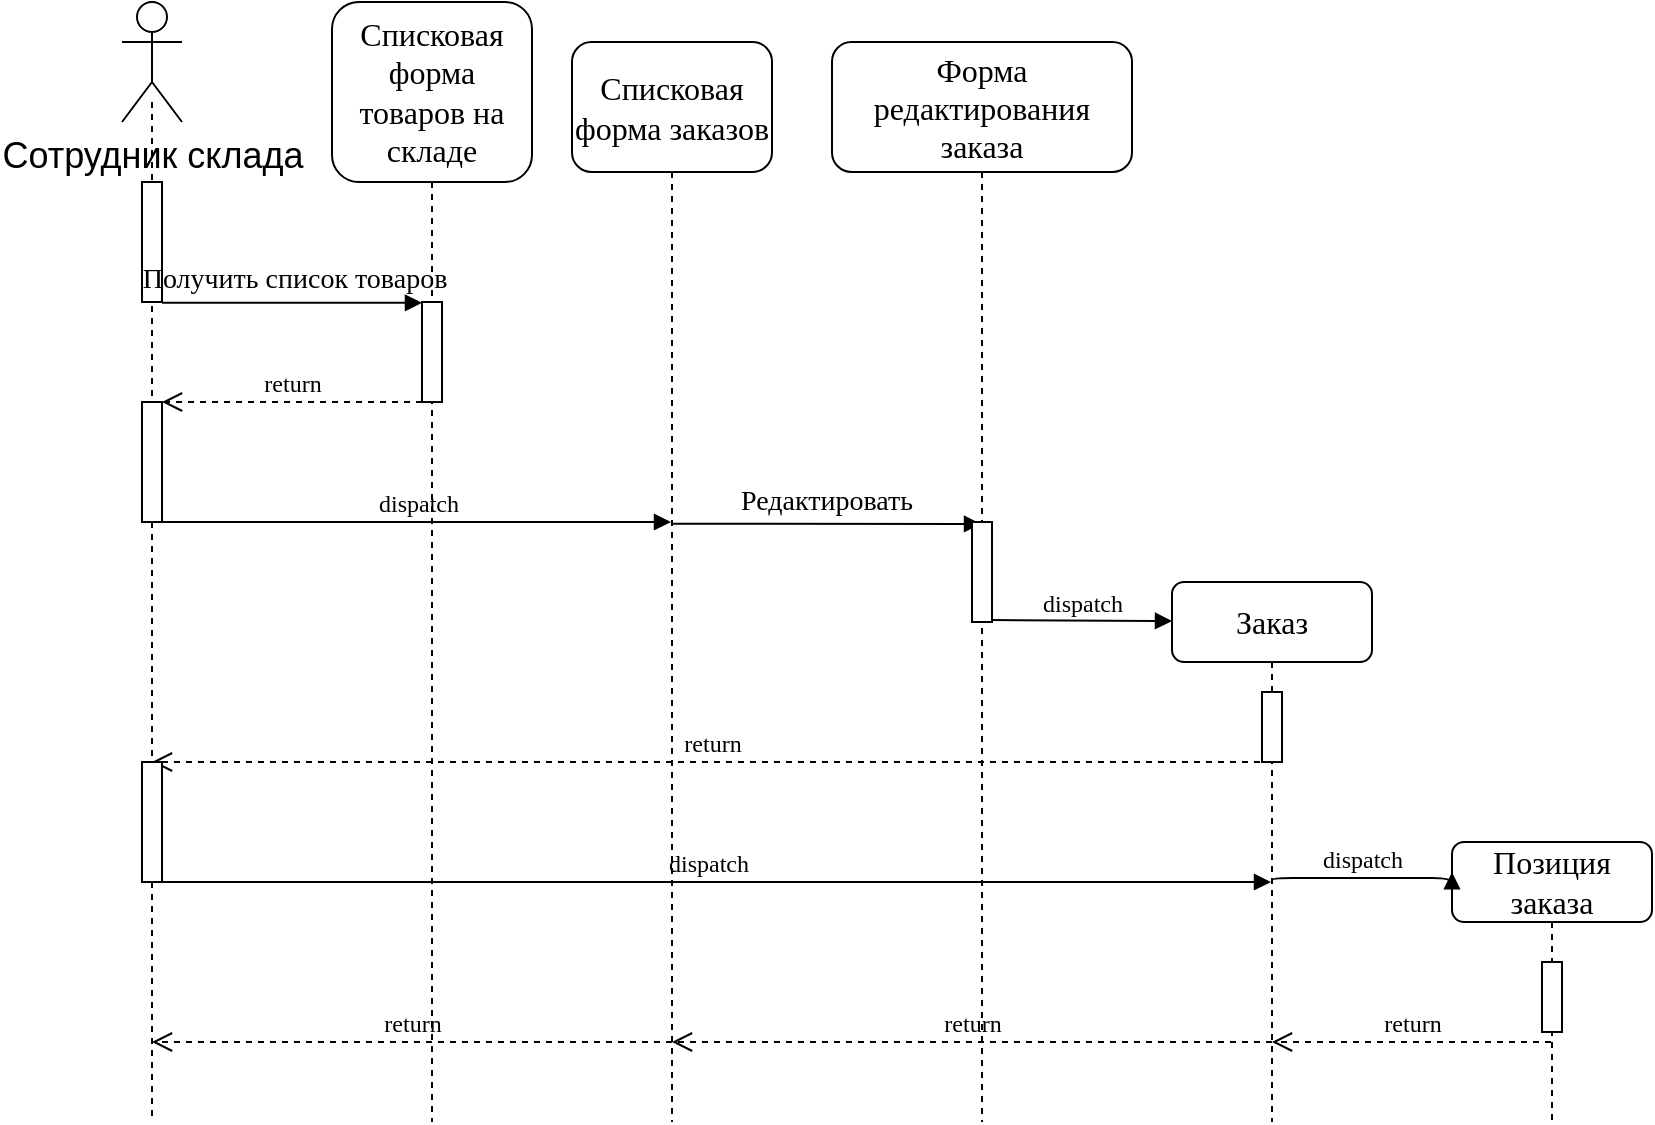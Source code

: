 <mxfile version="24.8.8">
  <diagram name="Page-1" id="13e1069c-82ec-6db2-03f1-153e76fe0fe0">
    <mxGraphModel dx="1497" dy="759" grid="0" gridSize="10" guides="1" tooltips="1" connect="1" arrows="1" fold="1" page="1" pageScale="1" pageWidth="1100" pageHeight="850" background="none" math="0" shadow="0">
      <root>
        <mxCell id="0" />
        <mxCell id="1" parent="0" />
        <mxCell id="7baba1c4bc27f4b0-2" value="&lt;font style=&quot;font-size: 16px;&quot;&gt;Списковая форма товаров на складе&lt;/font&gt;" style="shape=umlLifeline;perimeter=lifelinePerimeter;whiteSpace=wrap;html=1;container=1;collapsible=0;recursiveResize=0;outlineConnect=0;rounded=1;shadow=0;comic=0;labelBackgroundColor=none;strokeWidth=1;fontFamily=Verdana;fontSize=12;align=center;size=90;" parent="1" vertex="1">
          <mxGeometry x="240" y="30" width="100" height="560" as="geometry" />
        </mxCell>
        <mxCell id="7baba1c4bc27f4b0-10" value="" style="html=1;points=[];perimeter=orthogonalPerimeter;rounded=0;shadow=0;comic=0;labelBackgroundColor=none;strokeWidth=1;fontFamily=Verdana;fontSize=12;align=center;" parent="7baba1c4bc27f4b0-2" vertex="1">
          <mxGeometry x="45" y="150" width="10" height="50" as="geometry" />
        </mxCell>
        <mxCell id="v_tRV96tCVm9ABfFCvjV-24" value="return" style="html=1;verticalAlign=bottom;endArrow=open;dashed=1;endSize=8;labelBackgroundColor=none;fontFamily=Verdana;fontSize=12;edgeStyle=elbowEdgeStyle;elbow=vertical;" edge="1" parent="7baba1c4bc27f4b0-2" target="7baba1c4bc27f4b0-8">
          <mxGeometry relative="1" as="geometry">
            <mxPoint x="40" y="520" as="targetPoint" />
            <Array as="points">
              <mxPoint x="115" y="520" />
              <mxPoint x="145" y="520" />
            </Array>
            <mxPoint x="170" y="520" as="sourcePoint" />
          </mxGeometry>
        </mxCell>
        <mxCell id="7baba1c4bc27f4b0-3" value="&lt;font style=&quot;font-size: 16px;&quot;&gt;Списковая форма заказов&lt;/font&gt;" style="shape=umlLifeline;perimeter=lifelinePerimeter;whiteSpace=wrap;html=1;container=1;collapsible=0;recursiveResize=0;outlineConnect=0;rounded=1;shadow=0;comic=0;labelBackgroundColor=none;strokeWidth=1;fontFamily=Verdana;fontSize=12;align=center;size=65;" parent="1" vertex="1">
          <mxGeometry x="360" y="50" width="100" height="540" as="geometry" />
        </mxCell>
        <mxCell id="7baba1c4bc27f4b0-4" value="&lt;font style=&quot;font-size: 16px;&quot;&gt;Форма редактирования заказа&lt;/font&gt;" style="shape=umlLifeline;perimeter=lifelinePerimeter;whiteSpace=wrap;html=1;container=1;collapsible=0;recursiveResize=0;outlineConnect=0;rounded=1;shadow=0;comic=0;labelBackgroundColor=none;strokeWidth=1;fontFamily=Verdana;fontSize=12;align=center;size=65;" parent="1" vertex="1">
          <mxGeometry x="490" y="50" width="150" height="540" as="geometry" />
        </mxCell>
        <mxCell id="v_tRV96tCVm9ABfFCvjV-12" value="&lt;font style=&quot;font-size: 14px;&quot;&gt;Редактировать&lt;/font&gt;" style="html=1;verticalAlign=bottom;endArrow=block;labelBackgroundColor=none;fontFamily=Verdana;fontSize=12;edgeStyle=elbowEdgeStyle;elbow=vertical;" edge="1" parent="7baba1c4bc27f4b0-4" target="7baba1c4bc27f4b0-4">
          <mxGeometry relative="1" as="geometry">
            <mxPoint x="-80" y="240.86" as="sourcePoint" />
            <mxPoint x="70" y="240.43" as="targetPoint" />
          </mxGeometry>
        </mxCell>
        <mxCell id="v_tRV96tCVm9ABfFCvjV-13" value="" style="html=1;points=[];perimeter=orthogonalPerimeter;rounded=0;shadow=0;comic=0;labelBackgroundColor=none;strokeWidth=1;fontFamily=Verdana;fontSize=12;align=center;" vertex="1" parent="7baba1c4bc27f4b0-4">
          <mxGeometry x="70" y="240" width="10" height="50" as="geometry" />
        </mxCell>
        <mxCell id="v_tRV96tCVm9ABfFCvjV-14" value="dispatch" style="html=1;verticalAlign=bottom;endArrow=block;labelBackgroundColor=none;fontFamily=Verdana;fontSize=12;edgeStyle=elbowEdgeStyle;elbow=vertical;" edge="1" parent="7baba1c4bc27f4b0-4">
          <mxGeometry relative="1" as="geometry">
            <mxPoint x="80" y="289" as="sourcePoint" />
            <mxPoint x="170" y="290" as="targetPoint" />
          </mxGeometry>
        </mxCell>
        <mxCell id="v_tRV96tCVm9ABfFCvjV-16" value="return" style="html=1;verticalAlign=bottom;endArrow=open;dashed=1;endSize=8;labelBackgroundColor=none;fontFamily=Verdana;fontSize=12;edgeStyle=elbowEdgeStyle;elbow=vertical;" edge="1" parent="7baba1c4bc27f4b0-4" target="7baba1c4bc27f4b0-8">
          <mxGeometry relative="1" as="geometry">
            <mxPoint x="90" y="360" as="targetPoint" />
            <Array as="points">
              <mxPoint x="165" y="360" />
              <mxPoint x="195" y="360" />
            </Array>
            <mxPoint x="220" y="360" as="sourcePoint" />
          </mxGeometry>
        </mxCell>
        <mxCell id="v_tRV96tCVm9ABfFCvjV-23" value="return" style="html=1;verticalAlign=bottom;endArrow=open;dashed=1;endSize=8;labelBackgroundColor=none;fontFamily=Verdana;fontSize=12;edgeStyle=elbowEdgeStyle;elbow=vertical;" edge="1" parent="7baba1c4bc27f4b0-4" target="7baba1c4bc27f4b0-3">
          <mxGeometry relative="1" as="geometry">
            <mxPoint x="90" y="500" as="targetPoint" />
            <Array as="points">
              <mxPoint x="165" y="500" />
              <mxPoint x="195" y="500" />
            </Array>
            <mxPoint x="220" y="500" as="sourcePoint" />
          </mxGeometry>
        </mxCell>
        <mxCell id="7baba1c4bc27f4b0-5" value="&lt;font style=&quot;font-size: 16px;&quot;&gt;Заказ&lt;/font&gt;" style="shape=umlLifeline;perimeter=lifelinePerimeter;whiteSpace=wrap;html=1;container=1;collapsible=0;recursiveResize=0;outlineConnect=0;rounded=1;shadow=0;comic=0;labelBackgroundColor=none;strokeWidth=1;fontFamily=Verdana;fontSize=12;align=center;" parent="1" vertex="1">
          <mxGeometry x="660" y="320" width="100" height="270" as="geometry" />
        </mxCell>
        <mxCell id="v_tRV96tCVm9ABfFCvjV-15" value="" style="html=1;points=[];perimeter=orthogonalPerimeter;rounded=0;shadow=0;comic=0;labelBackgroundColor=none;strokeWidth=1;fontFamily=Verdana;fontSize=12;align=center;" vertex="1" parent="7baba1c4bc27f4b0-5">
          <mxGeometry x="45" y="55" width="10" height="35" as="geometry" />
        </mxCell>
        <mxCell id="7baba1c4bc27f4b0-8" value="" style="shape=umlLifeline;perimeter=lifelinePerimeter;whiteSpace=wrap;html=1;container=1;collapsible=0;recursiveResize=0;outlineConnect=0;rounded=1;shadow=0;comic=0;labelBackgroundColor=none;strokeWidth=1;fontFamily=Verdana;fontSize=12;align=center;size=0;" parent="1" vertex="1">
          <mxGeometry x="100" y="80" width="100" height="510" as="geometry" />
        </mxCell>
        <mxCell id="7baba1c4bc27f4b0-9" value="" style="html=1;points=[];perimeter=orthogonalPerimeter;rounded=0;shadow=0;comic=0;labelBackgroundColor=none;strokeWidth=1;fontFamily=Verdana;fontSize=12;align=center;" parent="7baba1c4bc27f4b0-8" vertex="1">
          <mxGeometry x="45" y="40" width="10" height="60" as="geometry" />
        </mxCell>
        <mxCell id="v_tRV96tCVm9ABfFCvjV-4" value="" style="html=1;points=[];perimeter=orthogonalPerimeter;rounded=0;shadow=0;comic=0;labelBackgroundColor=none;strokeWidth=1;fontFamily=Verdana;fontSize=12;align=center;" vertex="1" parent="7baba1c4bc27f4b0-8">
          <mxGeometry x="45" y="150" width="10" height="60" as="geometry" />
        </mxCell>
        <mxCell id="v_tRV96tCVm9ABfFCvjV-10" value="&lt;font style=&quot;font-size: 14px;&quot;&gt;Получить список товаров&lt;/font&gt;" style="html=1;verticalAlign=bottom;endArrow=block;entryX=0;entryY=0;labelBackgroundColor=none;fontFamily=Verdana;fontSize=12;edgeStyle=elbowEdgeStyle;elbow=horizontal;" edge="1" parent="7baba1c4bc27f4b0-8">
          <mxGeometry x="0.011" relative="1" as="geometry">
            <mxPoint x="55" y="100.43" as="sourcePoint" />
            <mxPoint x="185" y="100.43" as="targetPoint" />
            <mxPoint as="offset" />
          </mxGeometry>
        </mxCell>
        <mxCell id="v_tRV96tCVm9ABfFCvjV-6" value="" style="html=1;points=[];perimeter=orthogonalPerimeter;rounded=0;shadow=0;comic=0;labelBackgroundColor=none;strokeWidth=1;fontFamily=Verdana;fontSize=12;align=center;" vertex="1" parent="7baba1c4bc27f4b0-8">
          <mxGeometry x="45" y="330" width="10" height="60" as="geometry" />
        </mxCell>
        <mxCell id="v_tRV96tCVm9ABfFCvjV-18" value="dispatch" style="html=1;verticalAlign=bottom;endArrow=block;labelBackgroundColor=none;fontFamily=Verdana;fontSize=12;edgeStyle=elbowEdgeStyle;elbow=vertical;" edge="1" parent="7baba1c4bc27f4b0-8" target="7baba1c4bc27f4b0-5">
          <mxGeometry relative="1" as="geometry">
            <mxPoint x="45" y="390" as="sourcePoint" />
            <mxPoint x="175" y="390" as="targetPoint" />
          </mxGeometry>
        </mxCell>
        <mxCell id="v_tRV96tCVm9ABfFCvjV-1" value="&lt;font style=&quot;font-size: 18px;&quot;&gt;Сотрудник склада&lt;/font&gt;" style="shape=umlActor;verticalLabelPosition=bottom;verticalAlign=top;html=1;outlineConnect=0;" vertex="1" parent="1">
          <mxGeometry x="135" y="30" width="30" height="60" as="geometry" />
        </mxCell>
        <mxCell id="v_tRV96tCVm9ABfFCvjV-9" value="return" style="html=1;verticalAlign=bottom;endArrow=open;dashed=1;endSize=8;labelBackgroundColor=none;fontFamily=Verdana;fontSize=12;edgeStyle=elbowEdgeStyle;elbow=vertical;" edge="1" parent="1">
          <mxGeometry relative="1" as="geometry">
            <mxPoint x="155" y="230" as="targetPoint" />
            <Array as="points">
              <mxPoint x="230" y="230" />
              <mxPoint x="260" y="230" />
            </Array>
            <mxPoint x="285" y="230" as="sourcePoint" />
          </mxGeometry>
        </mxCell>
        <mxCell id="v_tRV96tCVm9ABfFCvjV-8" value="dispatch" style="html=1;verticalAlign=bottom;endArrow=block;labelBackgroundColor=none;fontFamily=Verdana;fontSize=12;edgeStyle=elbowEdgeStyle;elbow=vertical;" edge="1" parent="1" target="7baba1c4bc27f4b0-3">
          <mxGeometry relative="1" as="geometry">
            <mxPoint x="155" y="290" as="sourcePoint" />
            <mxPoint x="285" y="290" as="targetPoint" />
          </mxGeometry>
        </mxCell>
        <mxCell id="7baba1c4bc27f4b0-6" value="&lt;font style=&quot;font-size: 16px;&quot;&gt;Позиция заказа&lt;/font&gt;" style="shape=umlLifeline;perimeter=lifelinePerimeter;whiteSpace=wrap;html=1;container=1;collapsible=0;recursiveResize=0;outlineConnect=0;rounded=1;shadow=0;comic=0;labelBackgroundColor=none;strokeWidth=1;fontFamily=Verdana;fontSize=12;align=center;" parent="1" vertex="1">
          <mxGeometry x="800" y="450" width="100" height="140" as="geometry" />
        </mxCell>
        <mxCell id="7baba1c4bc27f4b0-28" value="" style="html=1;points=[];perimeter=orthogonalPerimeter;rounded=0;shadow=0;comic=0;labelBackgroundColor=none;strokeWidth=1;fontFamily=Verdana;fontSize=12;align=center;" parent="7baba1c4bc27f4b0-6" vertex="1">
          <mxGeometry x="45" y="60" width="10" height="35" as="geometry" />
        </mxCell>
        <mxCell id="v_tRV96tCVm9ABfFCvjV-20" value="dispatch" style="html=1;verticalAlign=bottom;endArrow=block;labelBackgroundColor=none;fontFamily=Verdana;fontSize=12;edgeStyle=elbowEdgeStyle;elbow=vertical;entryX=0;entryY=0.108;entryDx=0;entryDy=0;entryPerimeter=0;" edge="1" parent="1" target="7baba1c4bc27f4b0-6">
          <mxGeometry relative="1" as="geometry">
            <mxPoint x="710" y="470.43" as="sourcePoint" />
            <mxPoint x="780" y="470.43" as="targetPoint" />
          </mxGeometry>
        </mxCell>
        <mxCell id="v_tRV96tCVm9ABfFCvjV-22" value="return" style="html=1;verticalAlign=bottom;endArrow=open;dashed=1;endSize=8;labelBackgroundColor=none;fontFamily=Verdana;fontSize=12;edgeStyle=elbowEdgeStyle;elbow=vertical;" edge="1" parent="1" source="7baba1c4bc27f4b0-6" target="7baba1c4bc27f4b0-5">
          <mxGeometry relative="1" as="geometry">
            <mxPoint x="715" y="550" as="targetPoint" />
            <Array as="points">
              <mxPoint x="790" y="550" />
              <mxPoint x="820" y="550" />
            </Array>
            <mxPoint x="845" y="550" as="sourcePoint" />
          </mxGeometry>
        </mxCell>
      </root>
    </mxGraphModel>
  </diagram>
</mxfile>
